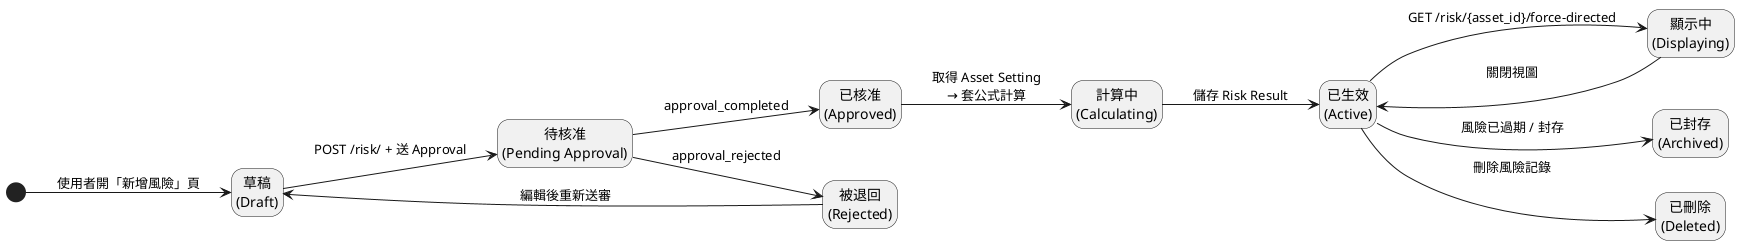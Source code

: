 @startuml

left to right direction
hide empty description

[*] --> Draft : 使用者開「新增風險」頁
state "草稿\n(Draft)" as Draft <<draft>>

Draft --> PendingApproval : POST /risk/ + 送 Approval
state "待核准\n(Pending Approval)" as PendingApproval <<approval>>

PendingApproval --> Approved  : approval_completed
PendingApproval --> Rejected  : approval_rejected
state "被退回\n(Rejected)" as Rejected <<error>>
Rejected --> Draft : 編輯後重新送審

state "已核准\n(Approved)" as Approved <<approval>>
Approved --> Calculating : 取得 Asset Setting\n→ 套公式計算
state "計算中\n(Calculating)" as Calculating <<calc>>

Calculating --> Active : 儲存 Risk Result
state "已生效\n(Active)" as Active <<active>>

Active --> Displaying : GET /risk/{asset_id}/force-directed
state "顯示中\n(Displaying)" as Displaying <<display>>
Displaying --> Active : 關閉視圖

Active --> Archived : 風險已過期 / 封存
state "已封存\n(Archived)" as Archived <<terminal>>

Active --> Deleted  : 刪除風險記錄
state "已刪除\n(Deleted)" as Deleted  <<terminal>>
@enduml
